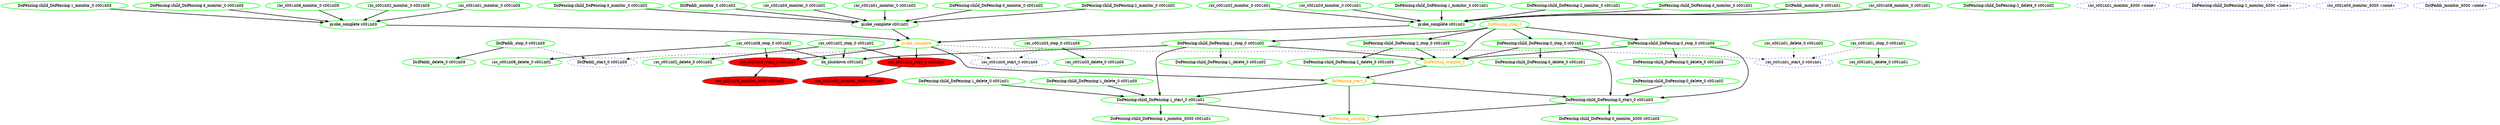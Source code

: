 digraph "g" {
	size = "30,30"
"rsc_c001n08_monitor_5000 c001n01" [ font_color=purple style=filled fillcolor=red ]
"DoFencing:child_DoFencing:0_monitor_5000 c001n03" [ style=bold color="green" fontcolor="black" ]
"DoFencing:child_DoFencing:0_delete_0 c001n02" [ style=bold color="green" fontcolor="black" ]
"rsc_c001n01_delete_0 c001n02" [ style=bold color="green" fontcolor="black" ]
"DoFencing:child_DoFencing:1_monitor_5000 c001n01" [ style=bold color="green" fontcolor="black" ]
"rsc_c001n02_monitor_5000 c001n01" [ font_color=purple style=filled fillcolor=red ]
"DoFencing:child_DoFencing:2_delete_0 c001n02" [ style=bold color="green" fontcolor="black" ]
"rsc_c001n01_monitor_5000 <none>" [ style="dashed" color="blue" fontcolor="black" ]
"DoFencing:child_DoFencing:1_delete_0 c001n01" [ style=bold color="green" fontcolor="black" ]
"DoFencing:child_DoFencing:1_delete_0 c001n03" [ style=bold color="green" fontcolor="black" ]
"DoFencing:child_DoFencing:2_monitor_5000 <none>" [ style="dashed" color="blue" fontcolor="black" ]
"rsc_c001n03_monitor_5000 <none>" [ style="dashed" color="blue" fontcolor="black" ]
"DcIPaddr_monitor_5000 <none>" [ style="dashed" color="blue" fontcolor="black" ]
"probe_complete" [ style=bold color="green" fontcolor="orange" ]
"probe_complete c001n02" [ style=bold color="green" fontcolor="black" ]
"DcIPaddr_monitor_0 c001n02" [ style=bold color="green" fontcolor="black" ]
"rsc_c001n03_monitor_0 c001n02" [ style=bold color="green" fontcolor="black" ]
"rsc_c001n01_monitor_0 c001n02" [ style=bold color="green" fontcolor="black" ]
"DoFencing:child_DoFencing:0_monitor_0 c001n02" [ style=bold color="green" fontcolor="black" ]
"DoFencing:child_DoFencing:2_monitor_0 c001n02" [ style=bold color="green" fontcolor="black" ]
"DoFencing:child_DoFencing:3_monitor_0 c001n02" [ style=bold color="green" fontcolor="black" ]
"probe_complete c001n01" [ style=bold color="green" fontcolor="black" ]
"DcIPaddr_monitor_0 c001n01" [ style=bold color="green" fontcolor="black" ]
"rsc_c001n08_monitor_0 c001n01" [ style=bold color="green" fontcolor="black" ]
"rsc_c001n02_monitor_0 c001n01" [ style=bold color="green" fontcolor="black" ]
"rsc_c001n03_monitor_0 c001n01" [ style=bold color="green" fontcolor="black" ]
"DoFencing:child_DoFencing:1_monitor_0 c001n01" [ style=bold color="green" fontcolor="black" ]
"DoFencing:child_DoFencing:2_monitor_0 c001n01" [ style=bold color="green" fontcolor="black" ]
"DoFencing:child_DoFencing:3_monitor_0 c001n01" [ style=bold color="green" fontcolor="black" ]
"probe_complete c001n03" [ style=bold color="green" fontcolor="black" ]
"rsc_c001n08_monitor_0 c001n03" [ style=bold color="green" fontcolor="black" ]
"rsc_c001n02_monitor_0 c001n03" [ style=bold color="green" fontcolor="black" ]
"rsc_c001n01_monitor_0 c001n03" [ style=bold color="green" fontcolor="black" ]
"DoFencing:child_DoFencing:1_monitor_0 c001n03" [ style=bold color="green" fontcolor="black" ]
"DoFencing:child_DoFencing:3_monitor_0 c001n03" [ style=bold color="green" fontcolor="black" ]
"DcIPaddr_stop_0 c001n03" [ style=bold color="green" fontcolor="black" ]
"DcIPaddr_start_0 c001n03" [ style="dashed" color="blue" fontcolor="black" ]
"DcIPaddr_delete_0 c001n03" [ style=bold color="green" fontcolor="black" ]
"rsc_c001n08_stop_0 c001n02" [ style=bold color="green" fontcolor="black" ]
"rsc_c001n08_start_0 c001n01" [ font_color=purple style=filled fillcolor=red ]
"rsc_c001n08_delete_0 c001n02" [ style=bold color="green" fontcolor="black" ]
"rsc_c001n02_stop_0 c001n02" [ style=bold color="green" fontcolor="black" ]
"rsc_c001n02_start_0 c001n01" [ font_color=purple style=filled fillcolor=red ]
"rsc_c001n02_delete_0 c001n02" [ style=bold color="green" fontcolor="black" ]
"rsc_c001n03_stop_0 c001n03" [ style=bold color="green" fontcolor="black" ]
"rsc_c001n03_start_0 c001n03" [ style="dashed" color="blue" fontcolor="black" ]
"rsc_c001n03_delete_0 c001n03" [ style=bold color="green" fontcolor="black" ]
"rsc_c001n01_stop_0 c001n01" [ style=bold color="green" fontcolor="black" ]
"rsc_c001n01_start_0 c001n01" [ style="dashed" color="blue" fontcolor="black" ]
"rsc_c001n01_delete_0 c001n01" [ style=bold color="green" fontcolor="black" ]
"DoFencing:child_DoFencing:0_stop_0 c001n01" [ style=bold color="green" fontcolor="black" ]
"DoFencing:child_DoFencing:0_delete_0 c001n01" [ style=bold color="green" fontcolor="black" ]
"DoFencing:child_DoFencing:0_stop_0 c001n03" [ style=bold color="green" fontcolor="black" ]
"DoFencing:child_DoFencing:0_delete_0 c001n03" [ style=bold color="green" fontcolor="black" ]
"DoFencing:child_DoFencing:0_start_0 c001n03" [ style=bold color="green" fontcolor="black" ]
"DoFencing:child_DoFencing:1_stop_0 c001n02" [ style=bold color="green" fontcolor="black" ]
"DoFencing:child_DoFencing:1_start_0 c001n01" [ style=bold color="green" fontcolor="black" ]
"DoFencing:child_DoFencing:1_delete_0 c001n02" [ style=bold color="green" fontcolor="black" ]
"DoFencing:child_DoFencing:2_stop_0 c001n03" [ style=bold color="green" fontcolor="black" ]
"DoFencing:child_DoFencing:2_delete_0 c001n03" [ style=bold color="green" fontcolor="black" ]
"DoFencing_start_0" [ style=bold color="green" fontcolor="orange" ]
"DoFencing_running_0" [ style=bold color="green" fontcolor="orange" ]
"DoFencing_stop_0" [ style=bold color="green" fontcolor="orange" ]
"DoFencing_stopped_0" [ style=bold color="green" fontcolor="orange" ]
"do_shutdown c001n02" [ style=bold color="green" fontcolor="black" ]
"rsc_c001n08_start_0 c001n01" -> "rsc_c001n08_monitor_5000 c001n01" [ style = bold]
"DoFencing:child_DoFencing:0_start_0 c001n03" -> "DoFencing:child_DoFencing:0_monitor_5000 c001n03" [ style = bold]
"DoFencing:child_DoFencing:1_start_0 c001n01" -> "DoFencing:child_DoFencing:1_monitor_5000 c001n01" [ style = bold]
"rsc_c001n02_start_0 c001n01" -> "rsc_c001n02_monitor_5000 c001n01" [ style = bold]
"probe_complete c001n02" -> "probe_complete" [ style = bold]
"probe_complete c001n01" -> "probe_complete" [ style = bold]
"probe_complete c001n03" -> "probe_complete" [ style = bold]
"DcIPaddr_monitor_0 c001n02" -> "probe_complete c001n02" [ style = bold]
"rsc_c001n03_monitor_0 c001n02" -> "probe_complete c001n02" [ style = bold]
"rsc_c001n01_monitor_0 c001n02" -> "probe_complete c001n02" [ style = bold]
"DoFencing:child_DoFencing:0_monitor_0 c001n02" -> "probe_complete c001n02" [ style = bold]
"DoFencing:child_DoFencing:2_monitor_0 c001n02" -> "probe_complete c001n02" [ style = bold]
"DoFencing:child_DoFencing:3_monitor_0 c001n02" -> "probe_complete c001n02" [ style = bold]
"DcIPaddr_monitor_0 c001n01" -> "probe_complete c001n01" [ style = bold]
"rsc_c001n08_monitor_0 c001n01" -> "probe_complete c001n01" [ style = bold]
"rsc_c001n02_monitor_0 c001n01" -> "probe_complete c001n01" [ style = bold]
"rsc_c001n03_monitor_0 c001n01" -> "probe_complete c001n01" [ style = bold]
"DoFencing:child_DoFencing:1_monitor_0 c001n01" -> "probe_complete c001n01" [ style = bold]
"DoFencing:child_DoFencing:2_monitor_0 c001n01" -> "probe_complete c001n01" [ style = bold]
"DoFencing:child_DoFencing:3_monitor_0 c001n01" -> "probe_complete c001n01" [ style = bold]
"rsc_c001n08_monitor_0 c001n03" -> "probe_complete c001n03" [ style = bold]
"rsc_c001n02_monitor_0 c001n03" -> "probe_complete c001n03" [ style = bold]
"rsc_c001n01_monitor_0 c001n03" -> "probe_complete c001n03" [ style = bold]
"DoFencing:child_DoFencing:1_monitor_0 c001n03" -> "probe_complete c001n03" [ style = bold]
"DoFencing:child_DoFencing:3_monitor_0 c001n03" -> "probe_complete c001n03" [ style = bold]
"probe_complete" -> "DcIPaddr_start_0 c001n03" [ style = dashed]
"DcIPaddr_stop_0 c001n03" -> "DcIPaddr_start_0 c001n03" [ style = dashed]
"DcIPaddr_stop_0 c001n03" -> "DcIPaddr_delete_0 c001n03" [ style = bold]
"probe_complete" -> "rsc_c001n08_start_0 c001n01" [ style = bold]
"rsc_c001n08_stop_0 c001n02" -> "rsc_c001n08_start_0 c001n01" [ style = bold]
"rsc_c001n08_stop_0 c001n02" -> "rsc_c001n08_delete_0 c001n02" [ style = bold]
"probe_complete" -> "rsc_c001n02_start_0 c001n01" [ style = bold]
"rsc_c001n02_stop_0 c001n02" -> "rsc_c001n02_start_0 c001n01" [ style = bold]
"rsc_c001n02_stop_0 c001n02" -> "rsc_c001n02_delete_0 c001n02" [ style = bold]
"probe_complete" -> "rsc_c001n03_start_0 c001n03" [ style = dashed]
"rsc_c001n03_stop_0 c001n03" -> "rsc_c001n03_start_0 c001n03" [ style = dashed]
"rsc_c001n03_stop_0 c001n03" -> "rsc_c001n03_delete_0 c001n03" [ style = bold]
"rsc_c001n01_delete_0 c001n02" -> "rsc_c001n01_start_0 c001n01" [ style = dashed]
"probe_complete" -> "rsc_c001n01_start_0 c001n01" [ style = dashed]
"rsc_c001n01_stop_0 c001n01" -> "rsc_c001n01_start_0 c001n01" [ style = dashed]
"rsc_c001n01_stop_0 c001n01" -> "rsc_c001n01_delete_0 c001n01" [ style = bold]
"DoFencing_stop_0" -> "DoFencing:child_DoFencing:0_stop_0 c001n01" [ style = bold]
"DoFencing:child_DoFencing:0_stop_0 c001n01" -> "DoFencing:child_DoFencing:0_delete_0 c001n01" [ style = bold]
"DoFencing_stop_0" -> "DoFencing:child_DoFencing:0_stop_0 c001n03" [ style = bold]
"DoFencing:child_DoFencing:0_stop_0 c001n03" -> "DoFencing:child_DoFencing:0_delete_0 c001n03" [ style = bold]
"DoFencing:child_DoFencing:0_delete_0 c001n02" -> "DoFencing:child_DoFencing:0_start_0 c001n03" [ style = bold]
"DoFencing:child_DoFencing:0_stop_0 c001n01" -> "DoFencing:child_DoFencing:0_start_0 c001n03" [ style = bold]
"DoFencing:child_DoFencing:0_stop_0 c001n03" -> "DoFencing:child_DoFencing:0_start_0 c001n03" [ style = bold]
"DoFencing_start_0" -> "DoFencing:child_DoFencing:0_start_0 c001n03" [ style = bold]
"DoFencing_stop_0" -> "DoFencing:child_DoFencing:1_stop_0 c001n02" [ style = bold]
"DoFencing:child_DoFencing:1_delete_0 c001n01" -> "DoFencing:child_DoFencing:1_start_0 c001n01" [ style = bold]
"DoFencing:child_DoFencing:1_delete_0 c001n03" -> "DoFencing:child_DoFencing:1_start_0 c001n01" [ style = bold]
"DoFencing:child_DoFencing:1_stop_0 c001n02" -> "DoFencing:child_DoFencing:1_start_0 c001n01" [ style = bold]
"DoFencing_start_0" -> "DoFencing:child_DoFencing:1_start_0 c001n01" [ style = bold]
"DoFencing:child_DoFencing:1_stop_0 c001n02" -> "DoFencing:child_DoFencing:1_delete_0 c001n02" [ style = bold]
"DoFencing_stop_0" -> "DoFencing:child_DoFencing:2_stop_0 c001n03" [ style = bold]
"DoFencing:child_DoFencing:2_stop_0 c001n03" -> "DoFencing:child_DoFencing:2_delete_0 c001n03" [ style = bold]
"probe_complete" -> "DoFencing_start_0" [ style = bold]
"DoFencing_stopped_0" -> "DoFencing_start_0" [ style = bold]
"DoFencing:child_DoFencing:0_start_0 c001n03" -> "DoFencing_running_0" [ style = bold]
"DoFencing:child_DoFencing:1_start_0 c001n01" -> "DoFencing_running_0" [ style = bold]
"DoFencing_start_0" -> "DoFencing_running_0" [ style = bold]
"DoFencing:child_DoFencing:0_stop_0 c001n01" -> "DoFencing_stopped_0" [ style = bold]
"DoFencing:child_DoFencing:0_stop_0 c001n03" -> "DoFencing_stopped_0" [ style = bold]
"DoFencing:child_DoFencing:1_stop_0 c001n02" -> "DoFencing_stopped_0" [ style = bold]
"DoFencing:child_DoFencing:2_stop_0 c001n03" -> "DoFencing_stopped_0" [ style = bold]
"DoFencing_stop_0" -> "DoFencing_stopped_0" [ style = bold]
"rsc_c001n08_stop_0 c001n02" -> "do_shutdown c001n02" [ style = bold]
"rsc_c001n02_stop_0 c001n02" -> "do_shutdown c001n02" [ style = bold]
"DoFencing:child_DoFencing:1_stop_0 c001n02" -> "do_shutdown c001n02" [ style = bold]
}
